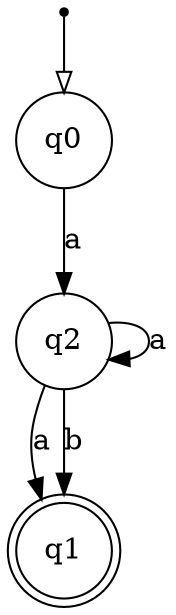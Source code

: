 digraph {
  node [shape=point]; __start;
  node [shape = circle]; q0;
  node [shape = doublecircle]; q1;
  node [shape = circle]; q2;

  __start -> q0 [arrowhead = empty];
  q0 -> q2 [label = "a"];
  q2 -> q1 [label = "a"];
  q2 -> q2 [label = "a"];
  q2 -> q1 [label = "b"];
}